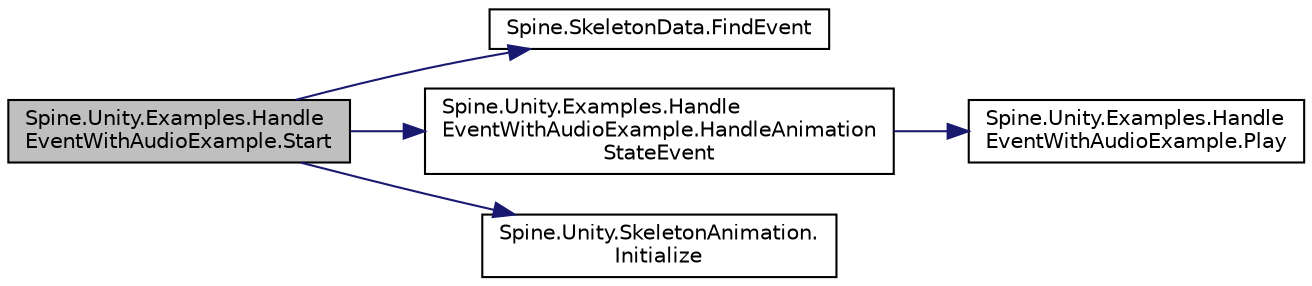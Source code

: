 digraph "Spine.Unity.Examples.HandleEventWithAudioExample.Start"
{
 // LATEX_PDF_SIZE
  edge [fontname="Helvetica",fontsize="10",labelfontname="Helvetica",labelfontsize="10"];
  node [fontname="Helvetica",fontsize="10",shape=record];
  rankdir="LR";
  Node1 [label="Spine.Unity.Examples.Handle\lEventWithAudioExample.Start",height=0.2,width=0.4,color="black", fillcolor="grey75", style="filled", fontcolor="black",tooltip=" "];
  Node1 -> Node2 [color="midnightblue",fontsize="10",style="solid",fontname="Helvetica"];
  Node2 [label="Spine.SkeletonData.FindEvent",height=0.2,width=0.4,color="black", fillcolor="white", style="filled",URL="$class_spine_1_1_skeleton_data.html#a6e0a2691d3795a1222ff9158042e2a59",tooltip="May be null."];
  Node1 -> Node3 [color="midnightblue",fontsize="10",style="solid",fontname="Helvetica"];
  Node3 [label="Spine.Unity.Examples.Handle\lEventWithAudioExample.HandleAnimation\lStateEvent",height=0.2,width=0.4,color="black", fillcolor="white", style="filled",URL="$class_spine_1_1_unity_1_1_examples_1_1_handle_event_with_audio_example.html#a59beabee2e220c1f23b930aad6ac1e88",tooltip=" "];
  Node3 -> Node4 [color="midnightblue",fontsize="10",style="solid",fontname="Helvetica"];
  Node4 [label="Spine.Unity.Examples.Handle\lEventWithAudioExample.Play",height=0.2,width=0.4,color="black", fillcolor="white", style="filled",URL="$class_spine_1_1_unity_1_1_examples_1_1_handle_event_with_audio_example.html#abb63caaab92b3e4b9df926b1418507e6",tooltip=" "];
  Node1 -> Node5 [color="midnightblue",fontsize="10",style="solid",fontname="Helvetica"];
  Node5 [label="Spine.Unity.SkeletonAnimation.\lInitialize",height=0.2,width=0.4,color="black", fillcolor="white", style="filled",URL="$class_spine_1_1_unity_1_1_skeleton_animation.html#a6c87e552fabe217a7292a78f9d6919dc",tooltip="Initialize this component. Attempts to load the SkeletonData and creates the internal Spine objects a..."];
}
